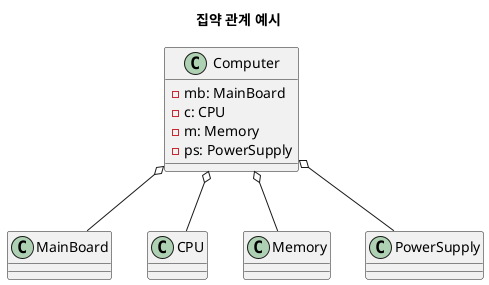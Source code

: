 @startuml
title 집약 관계 예시

class Computer {
  -mb: MainBoard
  -c: CPU
  -m: Memory
  -ps: PowerSupply
}

class MainBoard {}

class CPU {}

class Memory {}

class PowerSupply {}

Computer o-- MainBoard
Computer o-- CPU
Computer o-- Memory
Computer o-- PowerSupply
@enduml